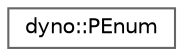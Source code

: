 digraph "Graphical Class Hierarchy"
{
 // LATEX_PDF_SIZE
  bgcolor="transparent";
  edge [fontname=Helvetica,fontsize=10,labelfontname=Helvetica,labelfontsize=10];
  node [fontname=Helvetica,fontsize=10,shape=box,height=0.2,width=0.4];
  rankdir="LR";
  Node0 [id="Node000000",label="dyno::PEnum",height=0.2,width=0.4,color="grey40", fillcolor="white", style="filled",URL="$classdyno_1_1_p_enum.html",tooltip=" "];
}

